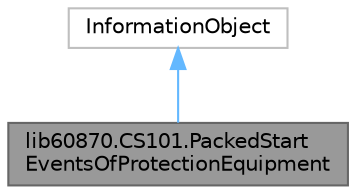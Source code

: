 digraph "lib60870.CS101.PackedStartEventsOfProtectionEquipment"
{
 // LATEX_PDF_SIZE
  bgcolor="transparent";
  edge [fontname=Helvetica,fontsize=10,labelfontname=Helvetica,labelfontsize=10];
  node [fontname=Helvetica,fontsize=10,shape=box,height=0.2,width=0.4];
  Node1 [id="Node000001",label="lib60870.CS101.PackedStart\lEventsOfProtectionEquipment",height=0.2,width=0.4,color="gray40", fillcolor="grey60", style="filled", fontcolor="black",tooltip=" "];
  Node2 -> Node1 [id="edge1_Node000001_Node000002",dir="back",color="steelblue1",style="solid",tooltip=" "];
  Node2 [id="Node000002",label="InformationObject",height=0.2,width=0.4,color="grey75", fillcolor="white", style="filled",URL="$classlib60870_1_1_c_s101_1_1_information_object.html",tooltip=" "];
}
